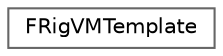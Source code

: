 digraph "Graphical Class Hierarchy"
{
 // INTERACTIVE_SVG=YES
 // LATEX_PDF_SIZE
  bgcolor="transparent";
  edge [fontname=Helvetica,fontsize=10,labelfontname=Helvetica,labelfontsize=10];
  node [fontname=Helvetica,fontsize=10,shape=box,height=0.2,width=0.4];
  rankdir="LR";
  Node0 [id="Node000000",label="FRigVMTemplate",height=0.2,width=0.4,color="grey40", fillcolor="white", style="filled",URL="$d4/d71/structFRigVMTemplate.html",tooltip="The template is used to group multiple rigvm functions that share the same notation."];
}
